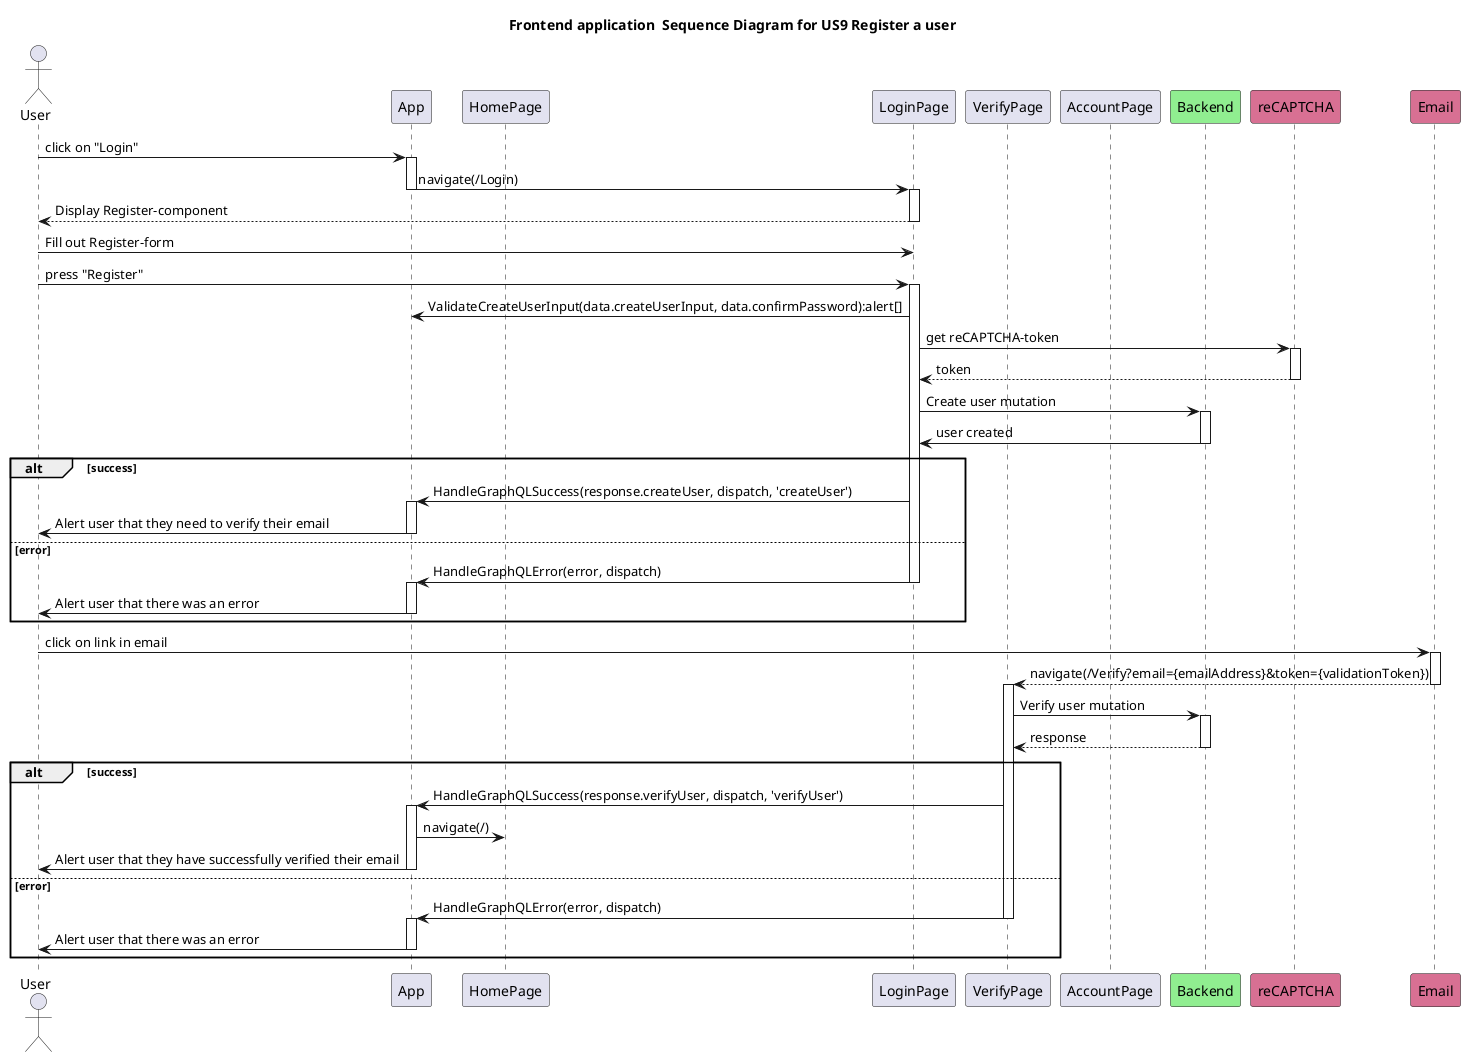 @startuml "System Sequence Diagram for Register Flow"
title Frontend application  Sequence Diagram for US9 Register a user
actor User as user

participant "App" as App
participant "HomePage" as HomePage
participant "LoginPage" as LoginPage

participant "VerifyPage" as VerifyPage
participant "AccountPage" as AccountPage
participant "Backend" as be #LightGreen
participant "reCAPTCHA" as reCap #PaleVioletRed
participant "Email" as em #PaleVioletRed

user -> App: click on "Login"
activate App
App -> LoginPage: navigate(/Login)
deactivate App
activate LoginPage
LoginPage --> user: Display Register-component
deactivate LoginPage
user -> LoginPage: Fill out Register-form
user -> LoginPage: press "Register"
activate LoginPage
LoginPage -> App: ValidateCreateUserInput(data.createUserInput, data.confirmPassword):alert[]

LoginPage -> reCap: get reCAPTCHA-token
activate reCap
reCap --> LoginPage: token
deactivate reCap
LoginPage -> be: Create user mutation
activate be
be -> LoginPage:  user created
deactivate be
alt success
  LoginPage -> App: HandleGraphQLSuccess(response.createUser, dispatch, 'createUser')
  activate App

  App -> user: Alert user that they need to verify their email 
  deactivate App
else error
    LoginPage -> App: HandleGraphQLError(error, dispatch)
    deactivate LoginPage

    activate App

    App -> user: Alert user that there was an error

    deactivate App   
end

user -> em: click on link in email
activate em
em --> VerifyPage: navigate(/Verify?email={emailAddress}&token={validationToken})
deactivate em
activate VerifyPage
VerifyPage -> be: Verify user mutation
activate be
be --> VerifyPage: response
deactivate be
alt success
  VerifyPage -> App: HandleGraphQLSuccess(response.verifyUser, dispatch, 'verifyUser')
    activate App
  App -> HomePage: navigate(/)    
  App -> user: Alert user that they have successfully verified their email
    deactivate App
else error
    VerifyPage -> App: HandleGraphQLError(error, dispatch)  
    deactivate VerifyPage
    activate App
    App -> user: Alert user that there was an error  
    deactivate App
end

@enduml

